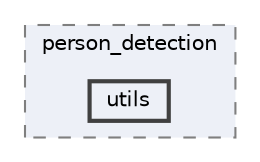 digraph "Arduino/GetStartedWithMachineLearningOnArduino/tflite-micro-main/tensorflow/lite/micro/examples/person_detection/utils"
{
 // LATEX_PDF_SIZE
  bgcolor="transparent";
  edge [fontname=Helvetica,fontsize=10,labelfontname=Helvetica,labelfontsize=10];
  node [fontname=Helvetica,fontsize=10,shape=box,height=0.2,width=0.4];
  compound=true
  subgraph clusterdir_f53f7c8a7bf6e380b4bd14d2fd1db33e {
    graph [ bgcolor="#edf0f7", pencolor="grey50", label="person_detection", fontname=Helvetica,fontsize=10 style="filled,dashed", URL="dir_f53f7c8a7bf6e380b4bd14d2fd1db33e.html",tooltip=""]
  dir_cad845448ae0270562292c524819d920 [label="utils", fillcolor="#edf0f7", color="grey25", style="filled,bold", URL="dir_cad845448ae0270562292c524819d920.html",tooltip=""];
  }
}
